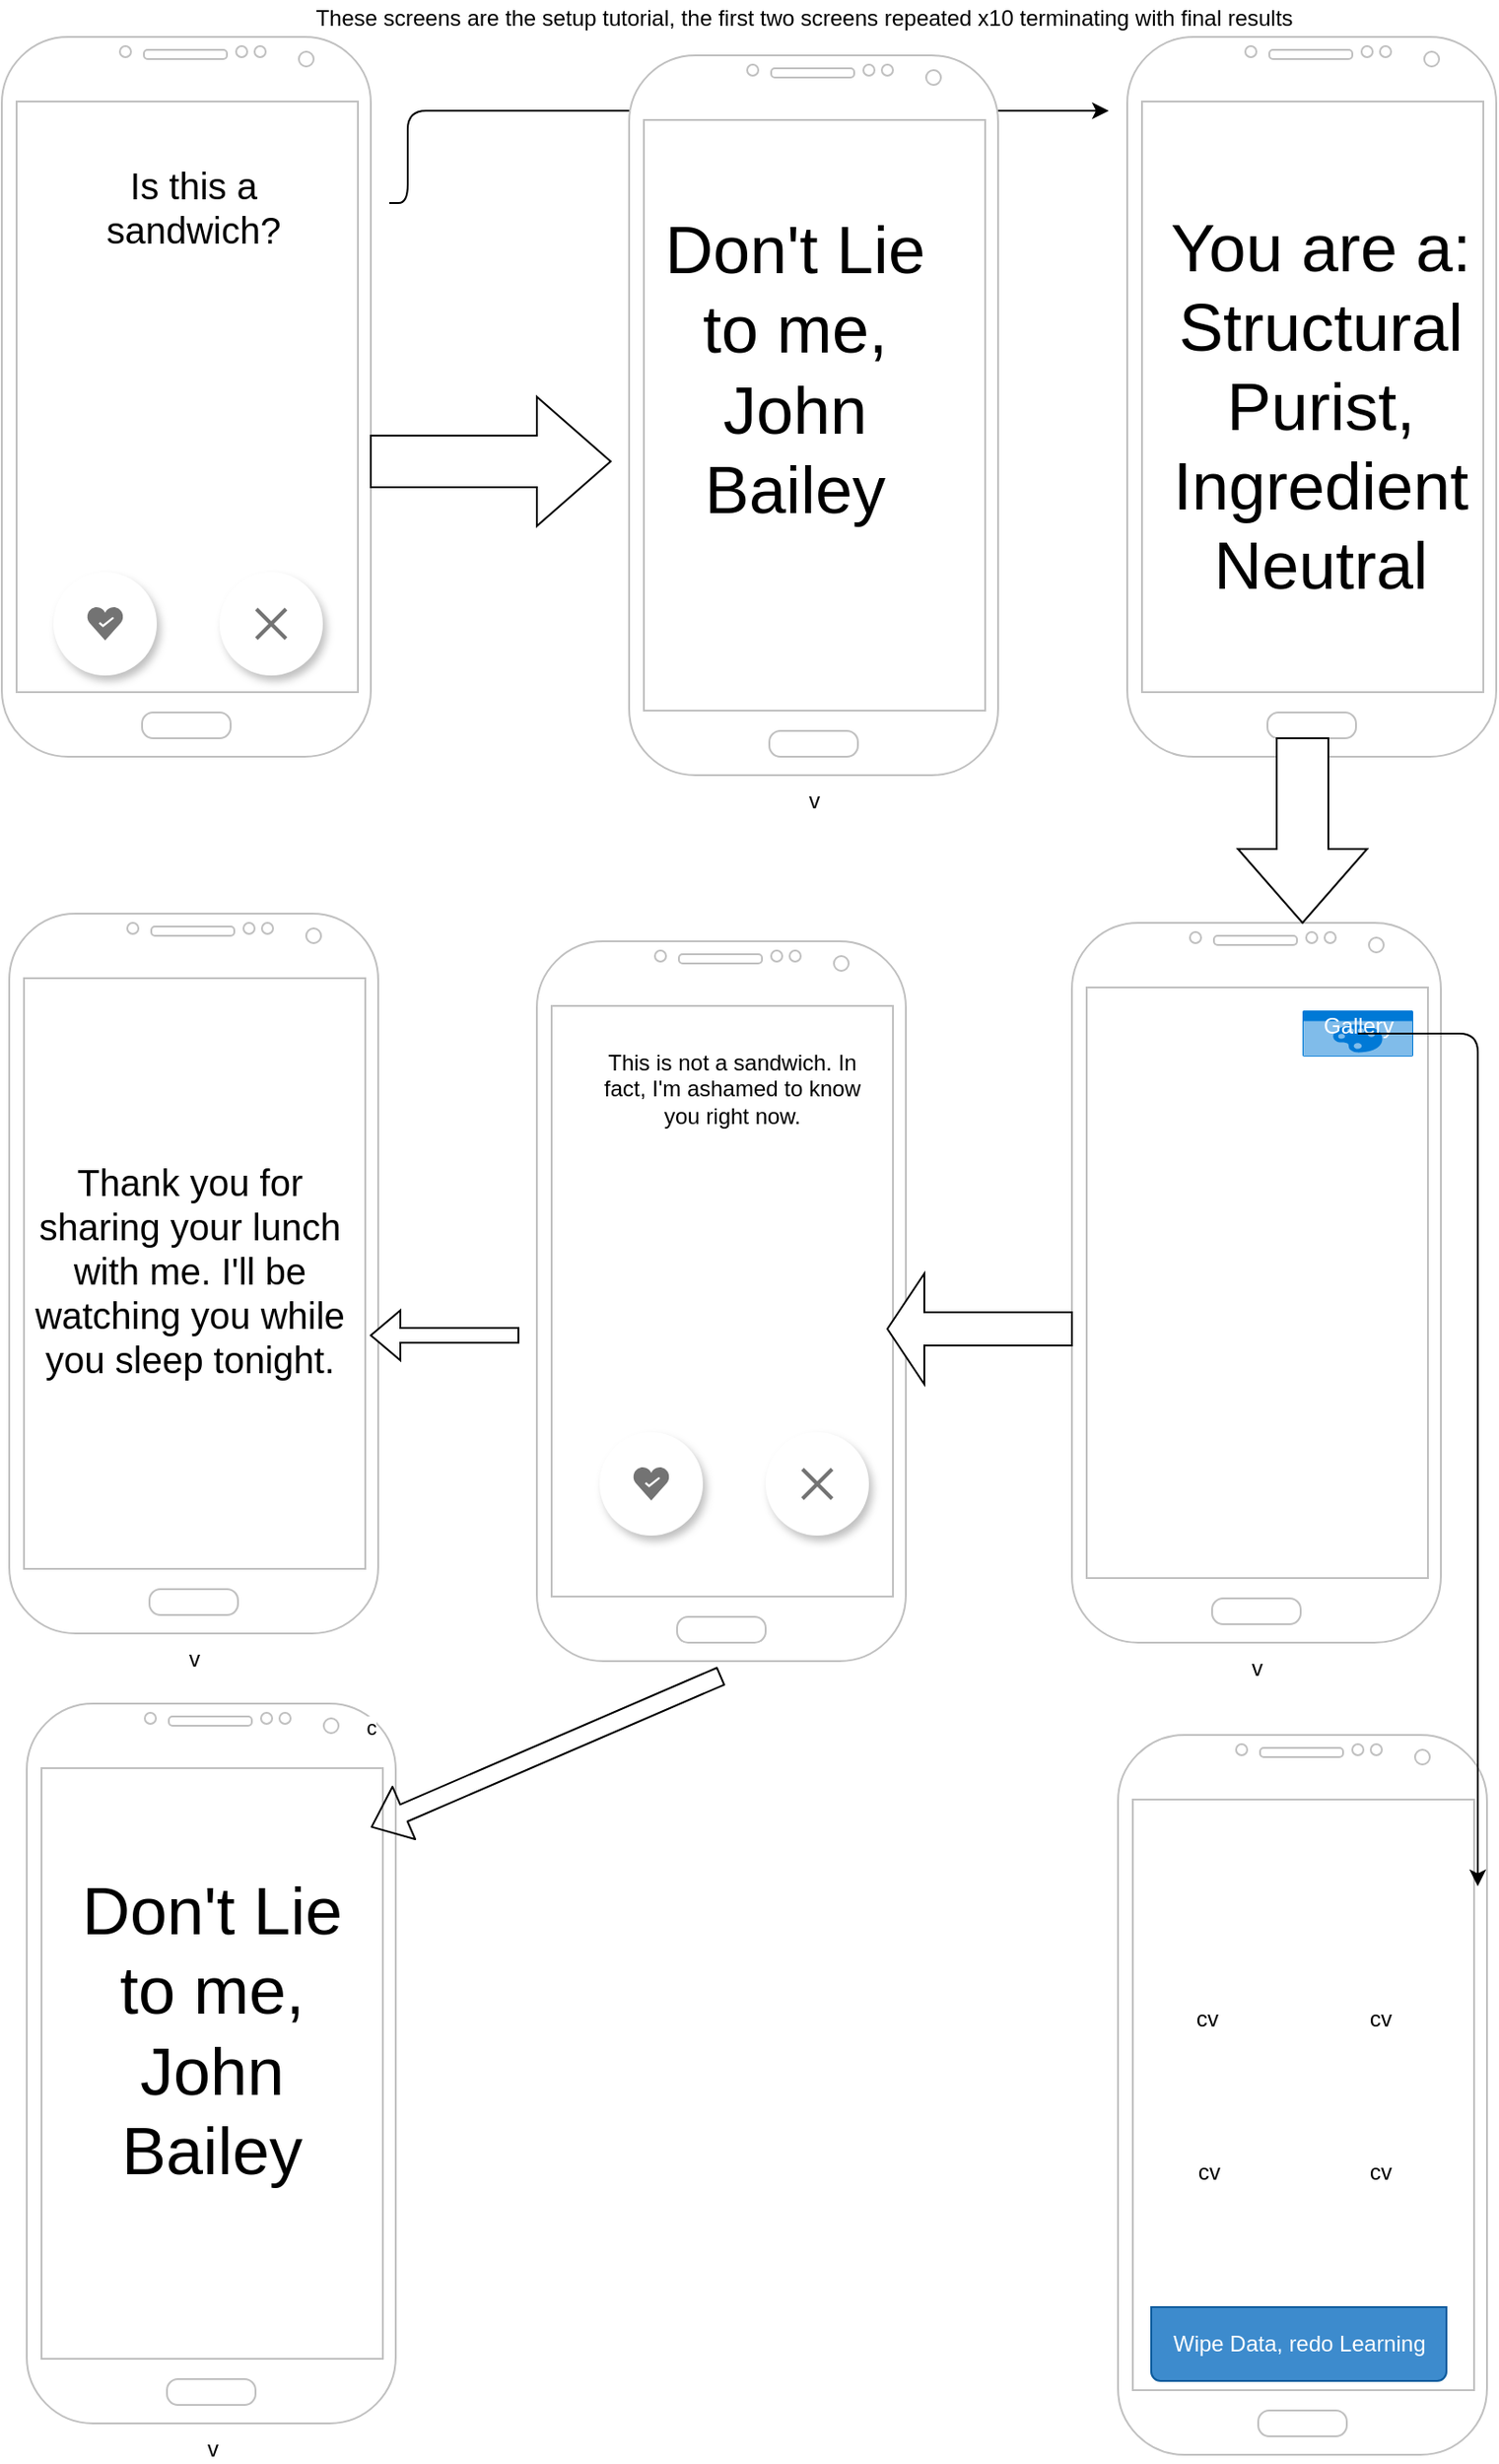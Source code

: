 <mxfile version="10.7.5" type="github"><diagram id="AZNdZ95hqAO9H3Xg7m3k" name="Page-1"><mxGraphModel dx="1394" dy="715" grid="1" gridSize="10" guides="1" tooltips="1" connect="1" arrows="1" fold="1" page="1" pageScale="1" pageWidth="850" pageHeight="1100" math="0" shadow="0"><root><mxCell id="0"/><mxCell id="1" parent="0"/><mxCell id="c4VuzSqJlURoeZBB_N33-1" value="" style="verticalLabelPosition=bottom;verticalAlign=top;html=1;shadow=0;dashed=0;strokeWidth=1;shape=mxgraph.android.phone2;fillColor=#ffffff;strokeColor=#c0c0c0;" vertex="1" parent="1"><mxGeometry x="20" y="20" width="200" height="390" as="geometry"/></mxCell><mxCell id="c4VuzSqJlURoeZBB_N33-2" value="" style="verticalLabelPosition=bottom;verticalAlign=top;html=1;shadow=0;dashed=0;strokeWidth=1;shape=mxgraph.android.phone2;fillColor=#ffffff;strokeColor=#c0c0c0;" vertex="1" parent="1"><mxGeometry x="625" y="940" width="200" height="390" as="geometry"/></mxCell><mxCell id="c4VuzSqJlURoeZBB_N33-4" value="v" style="verticalLabelPosition=bottom;verticalAlign=top;html=1;shadow=0;dashed=0;strokeWidth=1;shape=mxgraph.android.phone2;fillColor=#ffffff;strokeColor=#c0c0c0;" vertex="1" parent="1"><mxGeometry x="33.5" y="923" width="200" height="390" as="geometry"/></mxCell><mxCell id="c4VuzSqJlURoeZBB_N33-5" value="v" style="verticalLabelPosition=bottom;verticalAlign=top;html=1;shadow=0;dashed=0;strokeWidth=1;shape=mxgraph.android.phone2;fillColor=#ffffff;strokeColor=#c0c0c0;" vertex="1" parent="1"><mxGeometry x="630" y="20" width="200" height="390" as="geometry"/></mxCell><mxCell id="c4VuzSqJlURoeZBB_N33-6" value="v" style="verticalLabelPosition=bottom;verticalAlign=top;html=1;shadow=0;dashed=0;strokeWidth=1;shape=mxgraph.android.phone2;fillColor=#ffffff;strokeColor=#c0c0c0;" vertex="1" parent="1"><mxGeometry x="600" y="500" width="200" height="390" as="geometry"/></mxCell><mxCell id="c4VuzSqJlURoeZBB_N33-12" value="" style="shape=ellipse;dashed=0;fillColor=#ffffff;strokeColor=none;shadow=1;fontSize=13;fontColor=#000000;align=center;verticalAlign=top;labelPosition=center;verticalLabelPosition=bottom;html=1;aspect=fixed;" vertex="1" parent="1"><mxGeometry x="138" y="310" width="56" height="56" as="geometry"/></mxCell><mxCell id="c4VuzSqJlURoeZBB_N33-13" value="" style="dashed=0;html=1;shape=mxgraph.gmdl.x;strokeColor=#737373;strokeWidth=2;shadow=0;" vertex="1" parent="c4VuzSqJlURoeZBB_N33-12"><mxGeometry x="20" y="20" width="16" height="16" as="geometry"/></mxCell><mxCell id="c4VuzSqJlURoeZBB_N33-14" value="" style="shape=ellipse;dashed=0;fillColor=#ffffff;strokeColor=none;shadow=1;fontSize=13;fontColor=#000000;align=center;verticalAlign=top;labelPosition=center;verticalLabelPosition=bottom;html=1;aspect=fixed;" vertex="1" parent="1"><mxGeometry x="48" y="310" width="56" height="56" as="geometry"/></mxCell><mxCell id="c4VuzSqJlURoeZBB_N33-15" value="" style="dashed=0;html=1;shape=mxgraph.gmdl.health;strokeColor=none;fillColor=#737373;shadow=0;" vertex="1" parent="c4VuzSqJlURoeZBB_N33-14"><mxGeometry x="18" y="19" width="20" height="18" as="geometry"/></mxCell><mxCell id="c4VuzSqJlURoeZBB_N33-17" value="&lt;font style=&quot;font-size: 36px&quot;&gt;Don't Lie to me, John Bailey&lt;/font&gt;" style="text;html=1;strokeColor=none;fillColor=none;align=center;verticalAlign=middle;whiteSpace=wrap;rounded=0;" vertex="1" parent="1"><mxGeometry x="370" y="90" width="160" height="220" as="geometry"/></mxCell><mxCell id="c4VuzSqJlURoeZBB_N33-19" value="" style="shape=image;html=1;verticalAlign=top;verticalLabelPosition=bottom;labelBackgroundColor=#ffffff;imageAspect=0;aspect=fixed;image=https://cdn0.iconfinder.com/data/icons/twitter-24/512/159_Twitter_Image_Picture-128.png" vertex="1" parent="1"><mxGeometry x="33.5" y="140" width="173" height="173" as="geometry"/></mxCell><mxCell id="c4VuzSqJlURoeZBB_N33-20" value="&lt;span style=&quot;font-size: 20px&quot;&gt;&lt;br&gt;Is this a sandwich?&lt;/span&gt;&lt;br&gt;" style="text;html=1;strokeColor=none;fillColor=none;align=center;verticalAlign=middle;whiteSpace=wrap;rounded=0;" vertex="1" parent="1"><mxGeometry x="48" y="60" width="152" height="80" as="geometry"/></mxCell><mxCell id="c4VuzSqJlURoeZBB_N33-21" value="" style="html=1;shadow=0;dashed=0;align=center;verticalAlign=middle;shape=mxgraph.arrows2.arrow;dy=0.6;dx=40;notch=0;" vertex="1" parent="1"><mxGeometry x="220" y="215" width="130" height="70" as="geometry"/></mxCell><mxCell id="c4VuzSqJlURoeZBB_N33-22" value="" style="edgeStyle=elbowEdgeStyle;elbow=horizontal;endArrow=classic;html=1;" edge="1" parent="1"><mxGeometry width="50" height="50" relative="1" as="geometry"><mxPoint x="230" y="110" as="sourcePoint"/><mxPoint x="620" y="60" as="targetPoint"/><Array as="points"><mxPoint x="240" y="90"/></Array></mxGeometry></mxCell><mxCell id="c4VuzSqJlURoeZBB_N33-24" value="&lt;font style=&quot;font-size: 36px&quot;&gt;You are a:&lt;br&gt;Structural Purist, Ingredient&lt;br&gt;Neutral&lt;br&gt;&lt;/font&gt;" style="text;html=1;strokeColor=none;fillColor=none;align=center;verticalAlign=middle;whiteSpace=wrap;rounded=0;" vertex="1" parent="1"><mxGeometry x="650" y="90" width="170" height="260" as="geometry"/></mxCell><mxCell id="c4VuzSqJlURoeZBB_N33-27" value="" style="html=1;shadow=0;dashed=0;align=center;verticalAlign=middle;shape=mxgraph.arrows2.arrow;dy=0.6;dx=40;direction=south;notch=0;" vertex="1" parent="1"><mxGeometry x="690" y="400" width="70" height="100" as="geometry"/></mxCell><mxCell id="c4VuzSqJlURoeZBB_N33-28" value="These screens are the setup tutorial, the first two screens repeated x10 terminating with final results" style="text;html=1;strokeColor=none;fillColor=none;align=center;verticalAlign=middle;whiteSpace=wrap;rounded=0;" vertex="1" parent="1"><mxGeometry x="180" width="550" height="20" as="geometry"/></mxCell><mxCell id="c4VuzSqJlURoeZBB_N33-32" value="" style="shape=image;html=1;verticalAlign=top;verticalLabelPosition=bottom;labelBackgroundColor=#ffffff;imageAspect=0;aspect=fixed;image=https://cdn0.iconfinder.com/data/icons/twitter-24/512/159_Twitter_Image_Picture-128.png" vertex="1" parent="1"><mxGeometry x="613.5" y="590" width="173" height="173" as="geometry"/></mxCell><mxCell id="c4VuzSqJlURoeZBB_N33-33" value="" style="shape=image;html=1;verticalAlign=top;verticalLabelPosition=bottom;labelBackgroundColor=#ffffff;imageAspect=0;aspect=fixed;image=https://cdn0.iconfinder.com/data/icons/kameleon-free-pack-rounded/110/Camera-Front-128.png" vertex="1" parent="1"><mxGeometry x="674" y="790" width="51" height="51" as="geometry"/></mxCell><mxCell id="c4VuzSqJlURoeZBB_N33-34" value="Gallery" style="html=1;strokeColor=none;fillColor=#0079D6;labelPosition=center;verticalLabelPosition=middle;verticalAlign=top;align=center;fontSize=12;outlineConnect=0;spacingTop=-6;fontColor=#FFFFFF;shape=mxgraph.sitemap.gallery;" vertex="1" parent="1"><mxGeometry x="725" y="547.5" width="60" height="25" as="geometry"/></mxCell><mxCell id="c4VuzSqJlURoeZBB_N33-35" value="" style="verticalLabelPosition=bottom;verticalAlign=top;html=1;shadow=0;dashed=0;strokeWidth=1;shape=mxgraph.android.phone2;fillColor=#ffffff;strokeColor=#c0c0c0;" vertex="1" parent="1"><mxGeometry x="310" y="510" width="200" height="390" as="geometry"/></mxCell><mxCell id="c4VuzSqJlURoeZBB_N33-36" value="" style="shape=ellipse;dashed=0;fillColor=#ffffff;strokeColor=none;shadow=1;fontSize=13;fontColor=#000000;align=center;verticalAlign=top;labelPosition=center;verticalLabelPosition=bottom;html=1;aspect=fixed;" vertex="1" parent="1"><mxGeometry x="434" y="776" width="56" height="56" as="geometry"/></mxCell><mxCell id="c4VuzSqJlURoeZBB_N33-37" value="" style="dashed=0;html=1;shape=mxgraph.gmdl.x;strokeColor=#737373;strokeWidth=2;shadow=0;" vertex="1" parent="c4VuzSqJlURoeZBB_N33-36"><mxGeometry x="20" y="20" width="16" height="16" as="geometry"/></mxCell><mxCell id="c4VuzSqJlURoeZBB_N33-38" value="" style="shape=ellipse;dashed=0;fillColor=#ffffff;strokeColor=none;shadow=1;fontSize=13;fontColor=#000000;align=center;verticalAlign=top;labelPosition=center;verticalLabelPosition=bottom;html=1;aspect=fixed;" vertex="1" parent="1"><mxGeometry x="344" y="776" width="56" height="56" as="geometry"/></mxCell><mxCell id="c4VuzSqJlURoeZBB_N33-39" value="" style="dashed=0;html=1;shape=mxgraph.gmdl.health;strokeColor=none;fillColor=#737373;shadow=0;" vertex="1" parent="c4VuzSqJlURoeZBB_N33-38"><mxGeometry x="18" y="19" width="20" height="18" as="geometry"/></mxCell><mxCell id="c4VuzSqJlURoeZBB_N33-40" value="" style="shape=image;html=1;verticalAlign=top;verticalLabelPosition=bottom;labelBackgroundColor=#ffffff;imageAspect=0;aspect=fixed;image=https://cdn0.iconfinder.com/data/icons/twitter-24/512/159_Twitter_Image_Picture-128.png" vertex="1" parent="1"><mxGeometry x="329.5" y="606" width="173" height="173" as="geometry"/></mxCell><mxCell id="c4VuzSqJlURoeZBB_N33-41" value="This is not a sandwich. In fact, I'm ashamed to know you right now.&lt;br&gt;" style="text;html=1;strokeColor=none;fillColor=none;align=center;verticalAlign=middle;whiteSpace=wrap;rounded=0;" vertex="1" parent="1"><mxGeometry x="340" y="550" width="152" height="80" as="geometry"/></mxCell><mxCell id="c4VuzSqJlURoeZBB_N33-42" value="" style="shape=singleArrow;direction=west;whiteSpace=wrap;html=1;" vertex="1" parent="1"><mxGeometry x="500" y="690" width="100" height="60" as="geometry"/></mxCell><mxCell id="c4VuzSqJlURoeZBB_N33-43" value="c" style="shape=flexArrow;endArrow=classic;html=1;" edge="1" parent="1"><mxGeometry x="0.8" y="-49" width="50" height="50" relative="1" as="geometry"><mxPoint x="410" y="908" as="sourcePoint"/><mxPoint x="220" y="990" as="targetPoint"/><mxPoint y="-1" as="offset"/></mxGeometry></mxCell><mxCell id="c4VuzSqJlURoeZBB_N33-52" value="v" style="verticalLabelPosition=bottom;verticalAlign=top;html=1;shadow=0;dashed=0;strokeWidth=1;shape=mxgraph.android.phone2;fillColor=#ffffff;strokeColor=#c0c0c0;" vertex="1" parent="1"><mxGeometry x="360" y="30" width="200" height="390" as="geometry"/></mxCell><mxCell id="c4VuzSqJlURoeZBB_N33-53" value="&lt;font style=&quot;font-size: 36px&quot;&gt;Don't Lie to me, John Bailey&lt;/font&gt;" style="text;html=1;strokeColor=none;fillColor=none;align=center;verticalAlign=middle;whiteSpace=wrap;rounded=0;" vertex="1" parent="1"><mxGeometry x="53.5" y="990" width="160" height="220" as="geometry"/></mxCell><mxCell id="c4VuzSqJlURoeZBB_N33-54" value="" style="edgeStyle=segmentEdgeStyle;endArrow=classic;html=1;" edge="1" parent="1"><mxGeometry width="50" height="50" relative="1" as="geometry"><mxPoint x="755" y="560" as="sourcePoint"/><mxPoint x="820" y="1022" as="targetPoint"/></mxGeometry></mxCell><mxCell id="c4VuzSqJlURoeZBB_N33-55" value="cv" style="shape=image;html=1;verticalAlign=top;verticalLabelPosition=bottom;labelBackgroundColor=#ffffff;imageAspect=0;aspect=fixed;image=https://cdn2.iconfinder.com/data/icons/basic-ui-elements-16/117/gallery-128.png" vertex="1" parent="1"><mxGeometry x="636" y="1007" width="73" height="73" as="geometry"/></mxCell><mxCell id="c4VuzSqJlURoeZBB_N33-56" value="cv" style="shape=image;html=1;verticalAlign=top;verticalLabelPosition=bottom;labelBackgroundColor=#ffffff;imageAspect=0;aspect=fixed;image=https://cdn2.iconfinder.com/data/icons/basic-ui-elements-16/117/gallery-128.png" vertex="1" parent="1"><mxGeometry x="730" y="1007" width="73" height="73" as="geometry"/></mxCell><mxCell id="c4VuzSqJlURoeZBB_N33-57" value="cv" style="shape=image;html=1;verticalAlign=top;verticalLabelPosition=bottom;labelBackgroundColor=#ffffff;imageAspect=0;aspect=fixed;image=https://cdn2.iconfinder.com/data/icons/basic-ui-elements-16/117/gallery-128.png" vertex="1" parent="1"><mxGeometry x="637.5" y="1090" width="73" height="73" as="geometry"/></mxCell><mxCell id="c4VuzSqJlURoeZBB_N33-58" value="cv" style="shape=image;html=1;verticalAlign=top;verticalLabelPosition=bottom;labelBackgroundColor=#ffffff;imageAspect=0;aspect=fixed;image=https://cdn2.iconfinder.com/data/icons/basic-ui-elements-16/117/gallery-128.png" vertex="1" parent="1"><mxGeometry x="730" y="1090" width="73" height="73" as="geometry"/></mxCell><mxCell id="c4VuzSqJlURoeZBB_N33-59" value="cv" style="shape=image;html=1;verticalAlign=top;verticalLabelPosition=bottom;labelBackgroundColor=#ffffff;imageAspect=0;aspect=fixed;image=https://cdn2.iconfinder.com/data/icons/basic-ui-elements-16/117/gallery-128.png" vertex="1" parent="1"><mxGeometry x="639.5" y="1173" width="73" height="73" as="geometry"/></mxCell><mxCell id="c4VuzSqJlURoeZBB_N33-60" value="cv" style="shape=image;html=1;verticalAlign=top;verticalLabelPosition=bottom;labelBackgroundColor=#ffffff;imageAspect=0;aspect=fixed;image=https://cdn2.iconfinder.com/data/icons/basic-ui-elements-16/117/gallery-128.png" vertex="1" parent="1"><mxGeometry x="735" y="1173" width="73" height="73" as="geometry"/></mxCell><mxCell id="c4VuzSqJlURoeZBB_N33-61" value="Wipe Data, redo Learning" style="html=1;shadow=0;dashed=0;shape=mxgraph.bootstrap.bottomButton;rSize=5;fillColor=#3D8BCD;strokeColor=#0D5B9D;fontColor=#ffffff;spacingLeft=10;align=left;whiteSpace=wrap;" vertex="1" parent="1"><mxGeometry x="643" y="1250" width="160" height="40" as="geometry"/></mxCell><mxCell id="c4VuzSqJlURoeZBB_N33-62" value="&lt;font style=&quot;font-size: 20px&quot;&gt;Thank you for sharing your lunch with me. I'll be watching you while you sleep tonight.&lt;/font&gt;" style="text;html=1;strokeColor=none;fillColor=none;align=center;verticalAlign=middle;whiteSpace=wrap;rounded=0;" vertex="1" parent="1"><mxGeometry x="34" y="555" width="176" height="265" as="geometry"/></mxCell><mxCell id="c4VuzSqJlURoeZBB_N33-63" value="v" style="verticalLabelPosition=bottom;verticalAlign=top;html=1;shadow=0;dashed=0;strokeWidth=1;shape=mxgraph.android.phone2;fillColor=#ffffff;strokeColor=#c0c0c0;" vertex="1" parent="1"><mxGeometry x="24" y="495" width="200" height="390" as="geometry"/></mxCell><mxCell id="c4VuzSqJlURoeZBB_N33-64" value="" style="shape=singleArrow;direction=west;whiteSpace=wrap;html=1;" vertex="1" parent="1"><mxGeometry x="220" y="710" width="80" height="27" as="geometry"/></mxCell></root></mxGraphModel></diagram></mxfile>